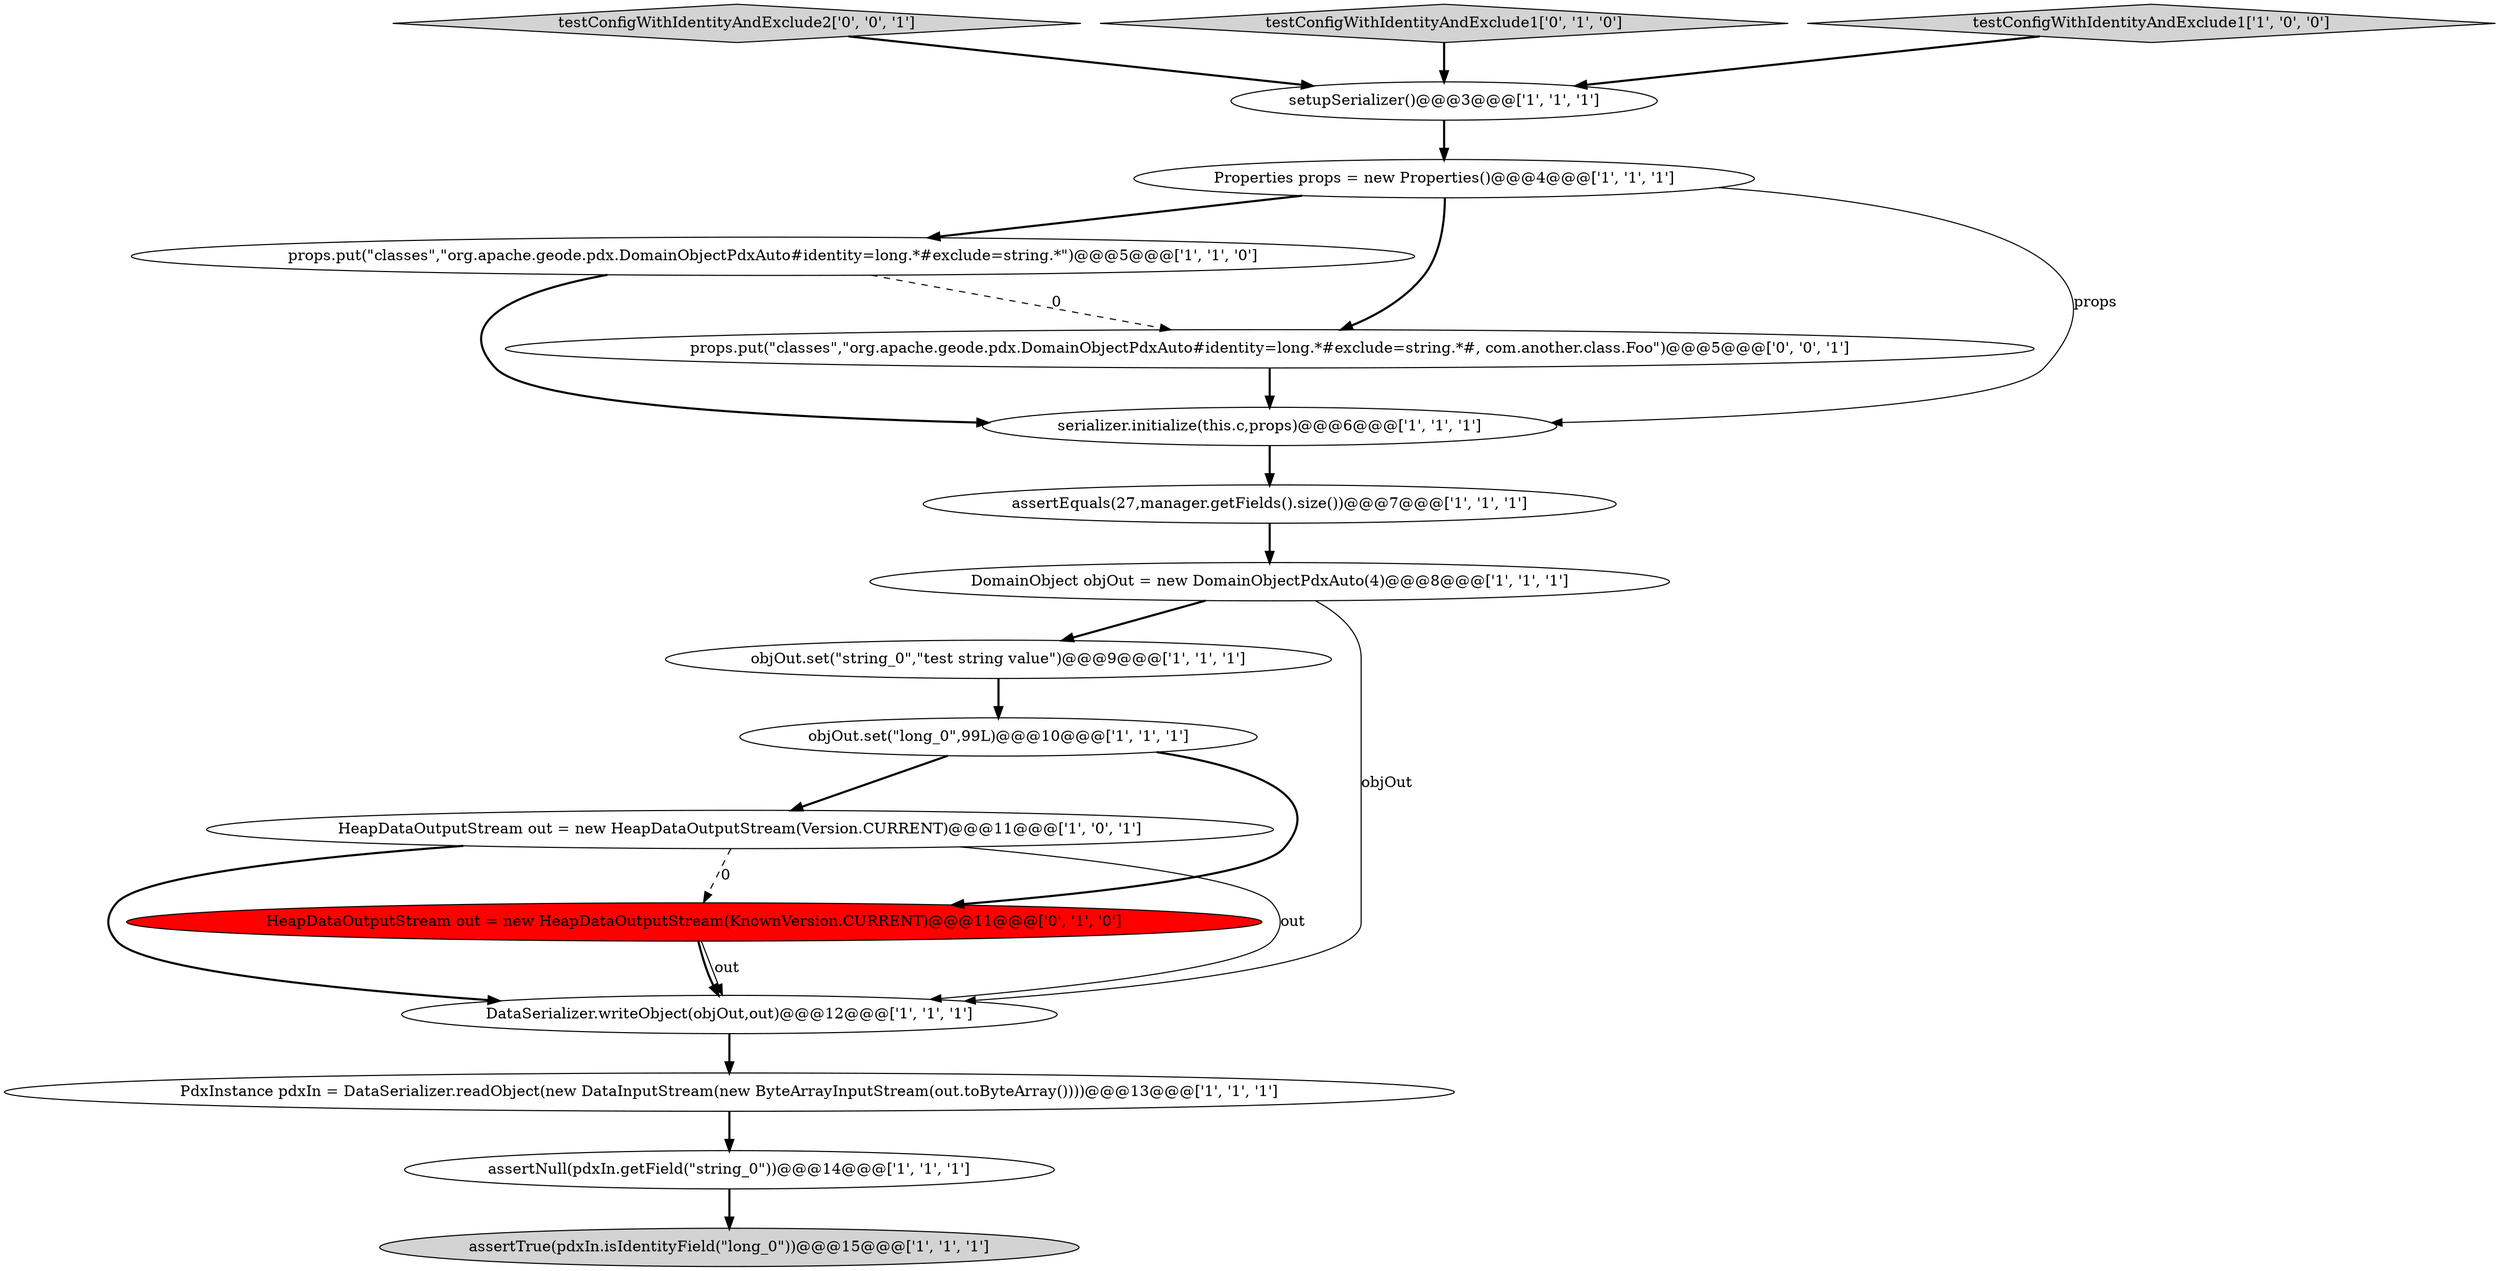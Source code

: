 digraph {
11 [style = filled, label = "setupSerializer()@@@3@@@['1', '1', '1']", fillcolor = white, shape = ellipse image = "AAA0AAABBB1BBB"];
9 [style = filled, label = "HeapDataOutputStream out = new HeapDataOutputStream(Version.CURRENT)@@@11@@@['1', '0', '1']", fillcolor = white, shape = ellipse image = "AAA0AAABBB1BBB"];
17 [style = filled, label = "props.put(\"classes\",\"org.apache.geode.pdx.DomainObjectPdxAuto#identity=long.*#exclude=string.*#, com.another.class.Foo\")@@@5@@@['0', '0', '1']", fillcolor = white, shape = ellipse image = "AAA0AAABBB3BBB"];
4 [style = filled, label = "objOut.set(\"long_0\",99L)@@@10@@@['1', '1', '1']", fillcolor = white, shape = ellipse image = "AAA0AAABBB1BBB"];
5 [style = filled, label = "DomainObject objOut = new DomainObjectPdxAuto(4)@@@8@@@['1', '1', '1']", fillcolor = white, shape = ellipse image = "AAA0AAABBB1BBB"];
1 [style = filled, label = "props.put(\"classes\",\"org.apache.geode.pdx.DomainObjectPdxAuto#identity=long.*#exclude=string.*\")@@@5@@@['1', '1', '0']", fillcolor = white, shape = ellipse image = "AAA0AAABBB1BBB"];
13 [style = filled, label = "objOut.set(\"string_0\",\"test string value\")@@@9@@@['1', '1', '1']", fillcolor = white, shape = ellipse image = "AAA0AAABBB1BBB"];
14 [style = filled, label = "HeapDataOutputStream out = new HeapDataOutputStream(KnownVersion.CURRENT)@@@11@@@['0', '1', '0']", fillcolor = red, shape = ellipse image = "AAA1AAABBB2BBB"];
2 [style = filled, label = "serializer.initialize(this.c,props)@@@6@@@['1', '1', '1']", fillcolor = white, shape = ellipse image = "AAA0AAABBB1BBB"];
16 [style = filled, label = "testConfigWithIdentityAndExclude2['0', '0', '1']", fillcolor = lightgray, shape = diamond image = "AAA0AAABBB3BBB"];
3 [style = filled, label = "assertTrue(pdxIn.isIdentityField(\"long_0\"))@@@15@@@['1', '1', '1']", fillcolor = lightgray, shape = ellipse image = "AAA0AAABBB1BBB"];
8 [style = filled, label = "PdxInstance pdxIn = DataSerializer.readObject(new DataInputStream(new ByteArrayInputStream(out.toByteArray())))@@@13@@@['1', '1', '1']", fillcolor = white, shape = ellipse image = "AAA0AAABBB1BBB"];
12 [style = filled, label = "assertEquals(27,manager.getFields().size())@@@7@@@['1', '1', '1']", fillcolor = white, shape = ellipse image = "AAA0AAABBB1BBB"];
15 [style = filled, label = "testConfigWithIdentityAndExclude1['0', '1', '0']", fillcolor = lightgray, shape = diamond image = "AAA0AAABBB2BBB"];
0 [style = filled, label = "Properties props = new Properties()@@@4@@@['1', '1', '1']", fillcolor = white, shape = ellipse image = "AAA0AAABBB1BBB"];
7 [style = filled, label = "assertNull(pdxIn.getField(\"string_0\"))@@@14@@@['1', '1', '1']", fillcolor = white, shape = ellipse image = "AAA0AAABBB1BBB"];
10 [style = filled, label = "testConfigWithIdentityAndExclude1['1', '0', '0']", fillcolor = lightgray, shape = diamond image = "AAA0AAABBB1BBB"];
6 [style = filled, label = "DataSerializer.writeObject(objOut,out)@@@12@@@['1', '1', '1']", fillcolor = white, shape = ellipse image = "AAA0AAABBB1BBB"];
4->9 [style = bold, label=""];
4->14 [style = bold, label=""];
16->11 [style = bold, label=""];
12->5 [style = bold, label=""];
0->17 [style = bold, label=""];
5->6 [style = solid, label="objOut"];
7->3 [style = bold, label=""];
2->12 [style = bold, label=""];
8->7 [style = bold, label=""];
9->6 [style = bold, label=""];
9->6 [style = solid, label="out"];
11->0 [style = bold, label=""];
1->17 [style = dashed, label="0"];
9->14 [style = dashed, label="0"];
15->11 [style = bold, label=""];
17->2 [style = bold, label=""];
14->6 [style = solid, label="out"];
0->1 [style = bold, label=""];
5->13 [style = bold, label=""];
6->8 [style = bold, label=""];
1->2 [style = bold, label=""];
14->6 [style = bold, label=""];
0->2 [style = solid, label="props"];
13->4 [style = bold, label=""];
10->11 [style = bold, label=""];
}
